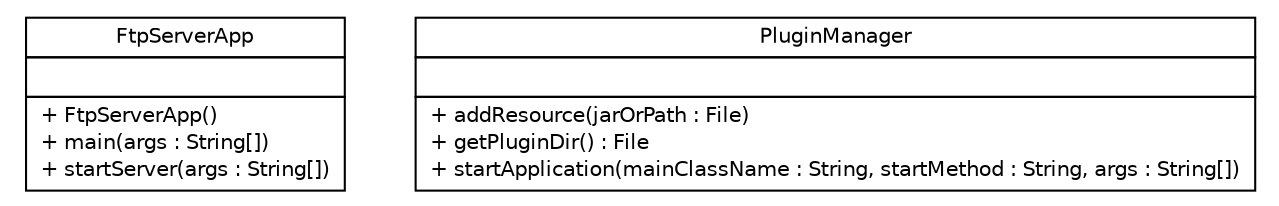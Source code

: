 #!/usr/local/bin/dot
#
# Class diagram 
# Generated by UMLGraph version 5.1 (http://www.umlgraph.org/)
#

digraph G {
	edge [fontname="Helvetica",fontsize=10,labelfontname="Helvetica",labelfontsize=10];
	node [fontname="Helvetica",fontsize=10,shape=plaintext];
	nodesep=0.25;
	ranksep=0.5;
	// com.apporiented.hermesftp.FtpServerApp
	c390 [label=<<table title="com.apporiented.hermesftp.FtpServerApp" border="0" cellborder="1" cellspacing="0" cellpadding="2" port="p" href="./FtpServerApp.html">
		<tr><td><table border="0" cellspacing="0" cellpadding="1">
<tr><td align="center" balign="center"> FtpServerApp </td></tr>
		</table></td></tr>
		<tr><td><table border="0" cellspacing="0" cellpadding="1">
<tr><td align="left" balign="left">  </td></tr>
		</table></td></tr>
		<tr><td><table border="0" cellspacing="0" cellpadding="1">
<tr><td align="left" balign="left"> + FtpServerApp() </td></tr>
<tr><td align="left" balign="left"> + main(args : String[]) </td></tr>
<tr><td align="left" balign="left"> + startServer(args : String[]) </td></tr>
		</table></td></tr>
		</table>>, fontname="Helvetica", fontcolor="black", fontsize=10.0];
	// com.apporiented.hermesftp.PluginManager
	c391 [label=<<table title="com.apporiented.hermesftp.PluginManager" border="0" cellborder="1" cellspacing="0" cellpadding="2" port="p" href="./PluginManager.html">
		<tr><td><table border="0" cellspacing="0" cellpadding="1">
<tr><td align="center" balign="center"> PluginManager </td></tr>
		</table></td></tr>
		<tr><td><table border="0" cellspacing="0" cellpadding="1">
<tr><td align="left" balign="left">  </td></tr>
		</table></td></tr>
		<tr><td><table border="0" cellspacing="0" cellpadding="1">
<tr><td align="left" balign="left"> + addResource(jarOrPath : File) </td></tr>
<tr><td align="left" balign="left"> + getPluginDir() : File </td></tr>
<tr><td align="left" balign="left"> + startApplication(mainClassName : String, startMethod : String, args : String[]) </td></tr>
		</table></td></tr>
		</table>>, fontname="Helvetica", fontcolor="black", fontsize=10.0];
}

